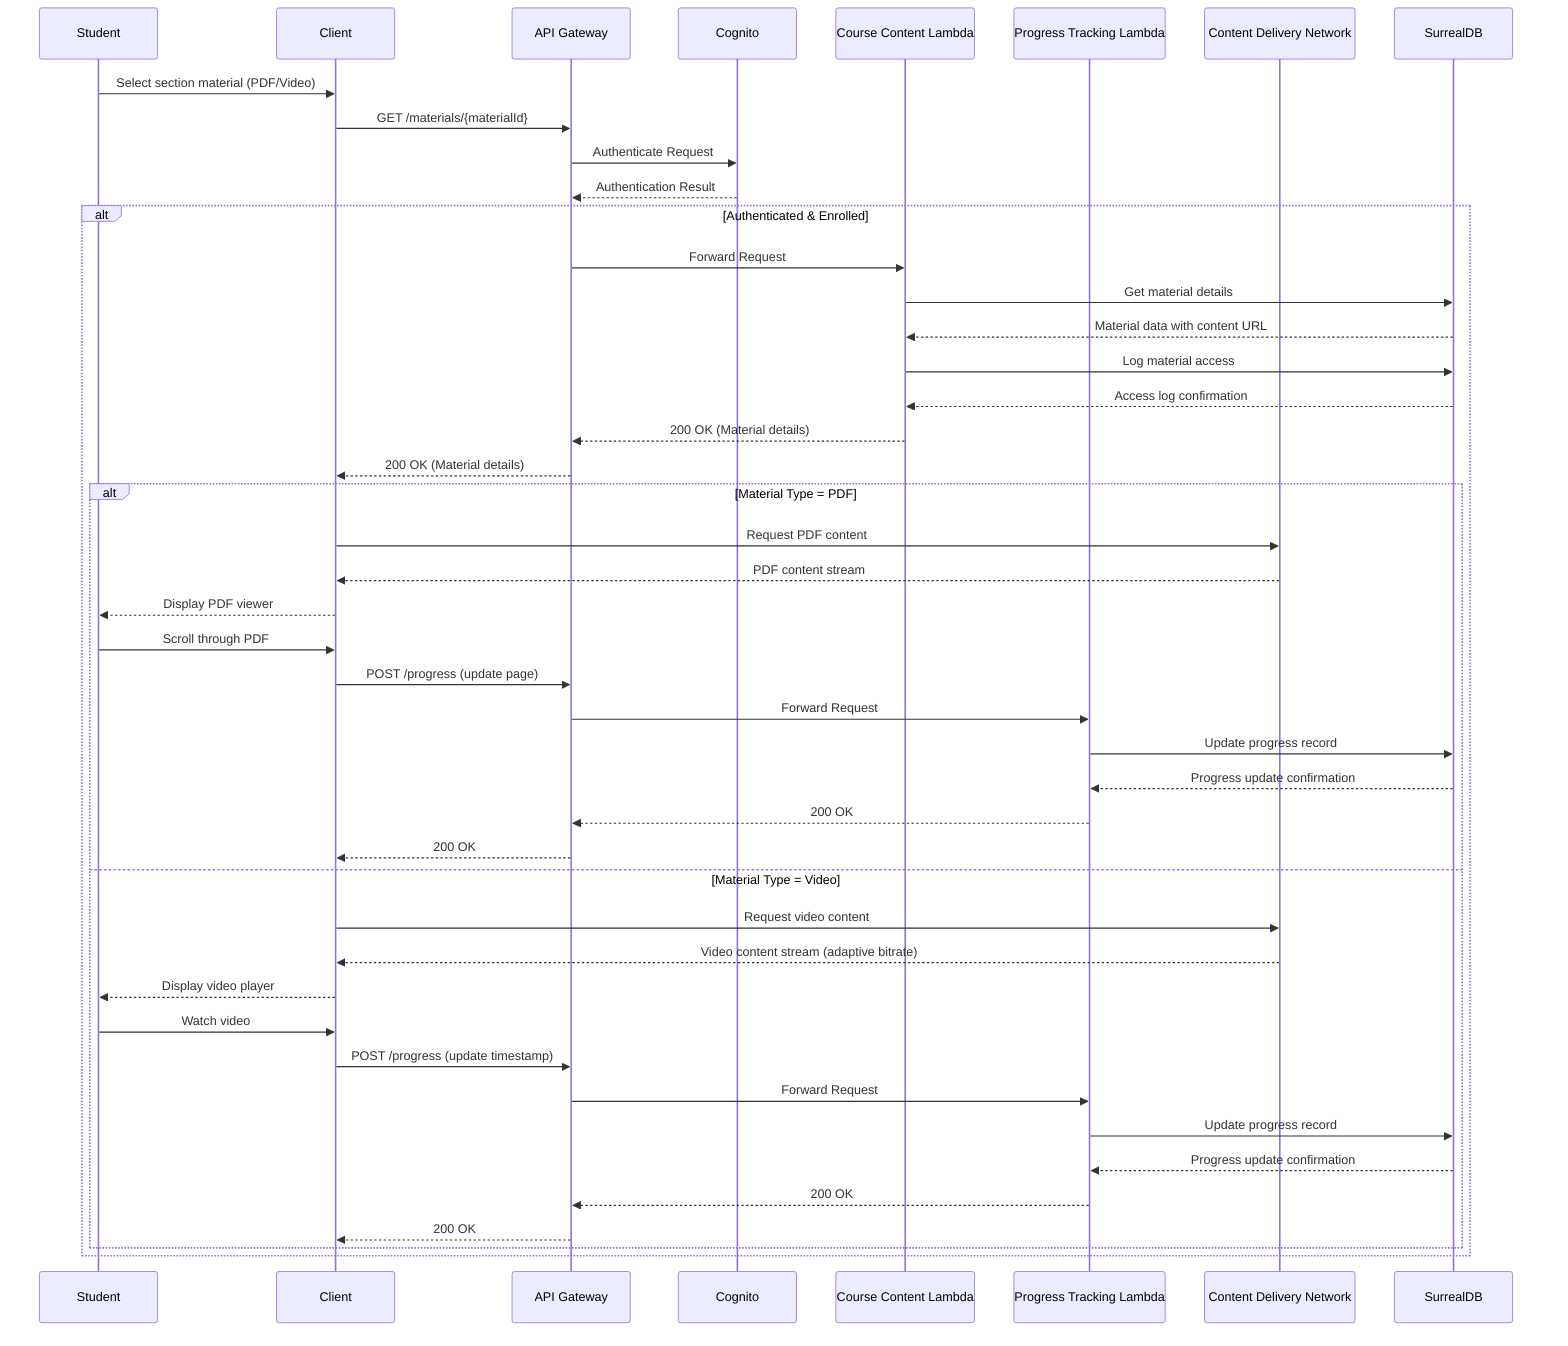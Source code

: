 sequenceDiagram
    participant Student
    participant Client
    participant APIGateway as API Gateway
    participant Cognito
    participant CourseLambda as Course Content Lambda
    participant ProgressLambda as Progress Tracking Lambda
    participant CDN as Content Delivery Network
    participant SurrealDB
    
    Student->>Client: Select section material (PDF/Video)
    Client->>APIGateway: GET /materials/{materialId}
    APIGateway->>Cognito: Authenticate Request
    Cognito-->>APIGateway: Authentication Result
    
    alt Authenticated & Enrolled
        APIGateway->>CourseLambda: Forward Request
        CourseLambda->>SurrealDB: Get material details
        SurrealDB-->>CourseLambda: Material data with content URL
        CourseLambda->>SurrealDB: Log material access
        SurrealDB-->>CourseLambda: Access log confirmation
        CourseLambda-->>APIGateway: 200 OK (Material details)
        APIGateway-->>Client: 200 OK (Material details)
        
        alt Material Type = PDF
            Client->>CDN: Request PDF content
            CDN-->>Client: PDF content stream
            Client-->>Student: Display PDF viewer
            Student->>Client: Scroll through PDF
            Client->>APIGateway: POST /progress (update page)
            APIGateway->>ProgressLambda: Forward Request
            ProgressLambda->>SurrealDB: Update progress record
            SurrealDB-->>ProgressLambda: Progress update confirmation
            ProgressLambda-->>APIGateway: 200 OK
            APIGateway-->>Client: 200 OK
        else Material Type = Video
            Client->>CDN: Request video content
            CDN-->>Client: Video content stream (adaptive bitrate)
            Client-->>Student: Display video player
            Student->>Client: Watch video
            Client->>APIGateway: POST /progress (update timestamp)
            APIGateway->>ProgressLambda: Forward Request
            ProgressLambda->>SurrealDB: Update progress record
            SurrealDB-->>ProgressLambda: Progress update confirmation
            ProgressLambda-->>APIGateway: 200 OK
            APIGateway-->>Client: 200 OK
        end
    end